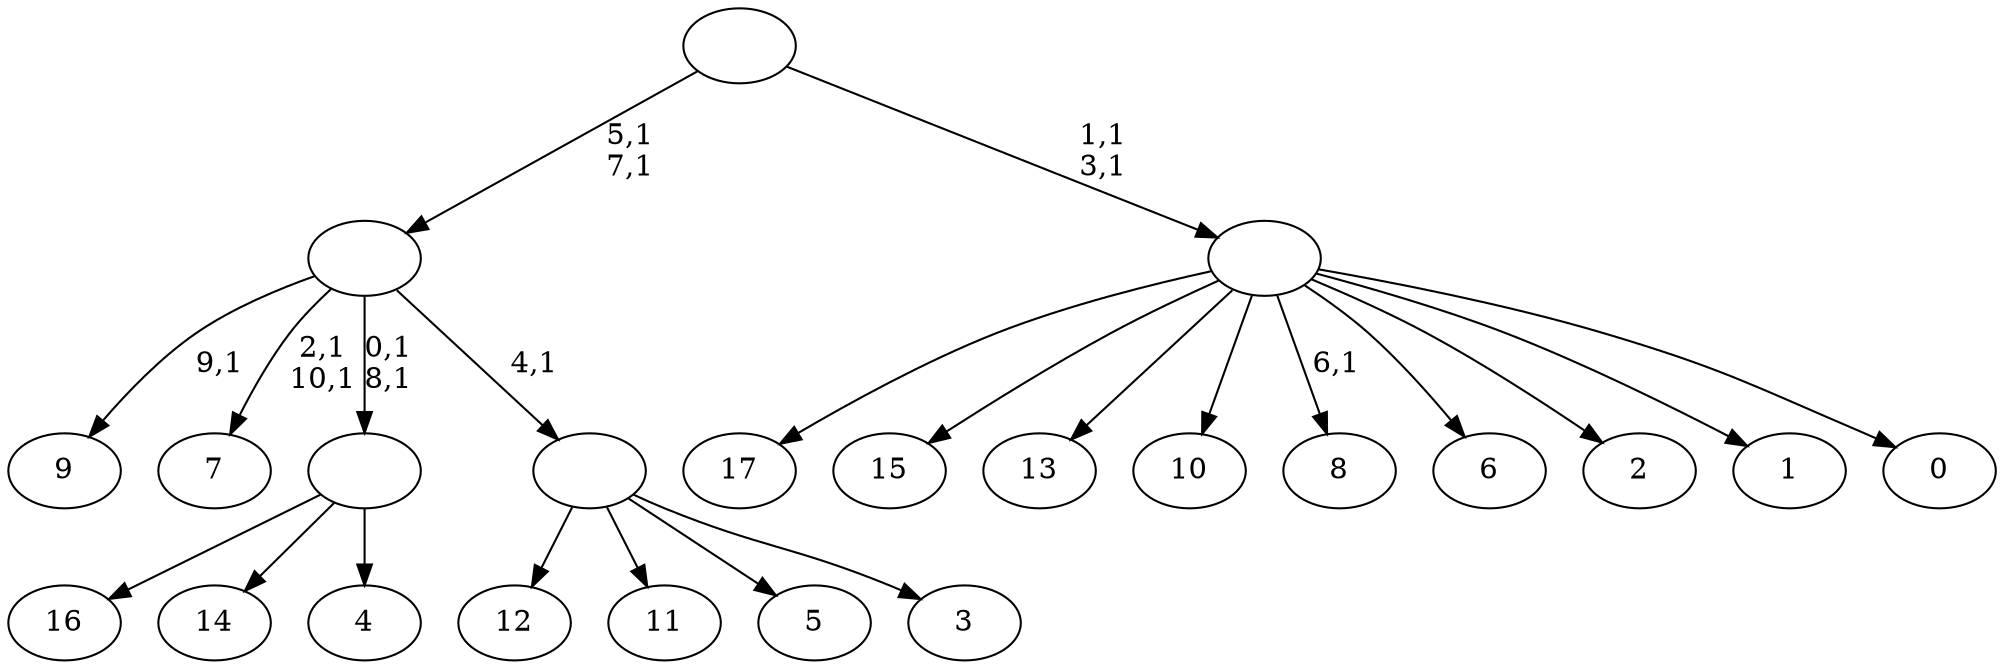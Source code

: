 digraph T {
	29 [label="17"]
	28 [label="16"]
	27 [label="15"]
	26 [label="14"]
	25 [label="13"]
	24 [label="12"]
	23 [label="11"]
	22 [label="10"]
	21 [label="9"]
	19 [label="8"]
	17 [label="7"]
	14 [label="6"]
	13 [label="5"]
	12 [label="4"]
	11 [label=""]
	9 [label="3"]
	8 [label=""]
	7 [label=""]
	5 [label="2"]
	4 [label="1"]
	3 [label="0"]
	2 [label=""]
	0 [label=""]
	11 -> 28 [label=""]
	11 -> 26 [label=""]
	11 -> 12 [label=""]
	8 -> 24 [label=""]
	8 -> 23 [label=""]
	8 -> 13 [label=""]
	8 -> 9 [label=""]
	7 -> 11 [label="0,1\n8,1"]
	7 -> 17 [label="2,1\n10,1"]
	7 -> 21 [label="9,1"]
	7 -> 8 [label="4,1"]
	2 -> 19 [label="6,1"]
	2 -> 29 [label=""]
	2 -> 27 [label=""]
	2 -> 25 [label=""]
	2 -> 22 [label=""]
	2 -> 14 [label=""]
	2 -> 5 [label=""]
	2 -> 4 [label=""]
	2 -> 3 [label=""]
	0 -> 2 [label="1,1\n3,1"]
	0 -> 7 [label="5,1\n7,1"]
}
